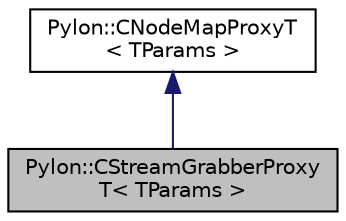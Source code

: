 digraph "Pylon::CStreamGrabberProxyT&lt; TParams &gt;"
{
  edge [fontname="Helvetica",fontsize="10",labelfontname="Helvetica",labelfontsize="10"];
  node [fontname="Helvetica",fontsize="10",shape=record];
  Node1 [label="Pylon::CStreamGrabberProxy\lT\< TParams \>",height=0.2,width=0.4,color="black", fillcolor="grey75", style="filled", fontcolor="black"];
  Node2 -> Node1 [dir="back",color="midnightblue",fontsize="10",style="solid",fontname="Helvetica"];
  Node2 [label="Pylon::CNodeMapProxyT\l\< TParams \>",height=0.2,width=0.4,color="black", fillcolor="white", style="filled",URL="$class_pylon_1_1_c_node_map_proxy_t.html",tooltip="Implementation Detail: This class wraps programming interfaces that are generated from GenICam parame..."];
}
